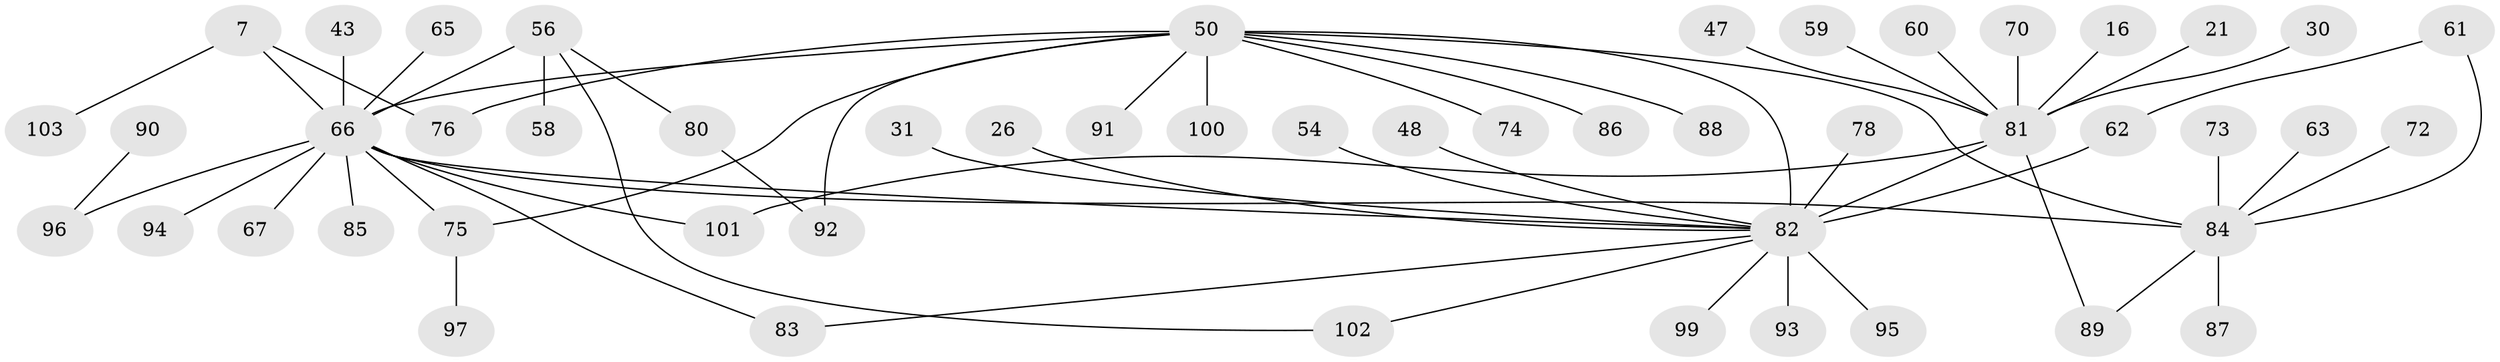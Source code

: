 // original degree distribution, {11: 0.02912621359223301, 12: 0.019417475728155338, 7: 0.02912621359223301, 4: 0.05825242718446602, 6: 0.019417475728155338, 2: 0.24271844660194175, 1: 0.42718446601941745, 3: 0.1553398058252427, 9: 0.019417475728155338}
// Generated by graph-tools (version 1.1) at 2025/48/03/09/25 04:48:31]
// undirected, 51 vertices, 60 edges
graph export_dot {
graph [start="1"]
  node [color=gray90,style=filled];
  7;
  16;
  21;
  26;
  30;
  31;
  43;
  47;
  48 [super="+15"];
  50 [super="+3"];
  54;
  56 [super="+17"];
  58;
  59;
  60 [super="+44"];
  61;
  62;
  63;
  65;
  66 [super="+49+4"];
  67;
  70;
  72;
  73;
  74;
  75 [super="+22+10+41+69"];
  76;
  78;
  80;
  81 [super="+23+35+77"];
  82 [super="+9+19+25+52+71+64"];
  83 [super="+33+40"];
  84 [super="+5+13+11+18+68+51+42+53"];
  85;
  86 [super="+20"];
  87;
  88;
  89 [super="+34+46"];
  90;
  91;
  92;
  93;
  94;
  95;
  96 [super="+32"];
  97;
  99;
  100;
  101 [super="+39+98"];
  102;
  103;
  7 -- 76;
  7 -- 103;
  7 -- 66 [weight=2];
  16 -- 81;
  21 -- 81;
  26 -- 82;
  30 -- 81;
  31 -- 82;
  43 -- 66;
  47 -- 81;
  48 -- 82;
  50 -- 76;
  50 -- 100 [weight=3];
  50 -- 74;
  50 -- 75;
  50 -- 88;
  50 -- 91;
  50 -- 92;
  50 -- 66 [weight=5];
  50 -- 84;
  50 -- 82 [weight=6];
  50 -- 86;
  54 -- 82;
  56 -- 58;
  56 -- 80;
  56 -- 66 [weight=2];
  56 -- 102;
  59 -- 81;
  60 -- 81;
  61 -- 62;
  61 -- 84;
  62 -- 82;
  63 -- 84;
  65 -- 66;
  66 -- 67;
  66 -- 85;
  66 -- 94;
  66 -- 84;
  66 -- 82 [weight=3];
  66 -- 75 [weight=4];
  66 -- 96;
  66 -- 101 [weight=2];
  66 -- 83;
  70 -- 81;
  72 -- 84;
  73 -- 84;
  75 -- 97;
  78 -- 82;
  80 -- 92;
  81 -- 82 [weight=4];
  81 -- 101 [weight=3];
  81 -- 89;
  82 -- 102;
  82 -- 95;
  82 -- 99;
  82 -- 93;
  82 -- 83;
  84 -- 89;
  84 -- 87;
  90 -- 96;
}
